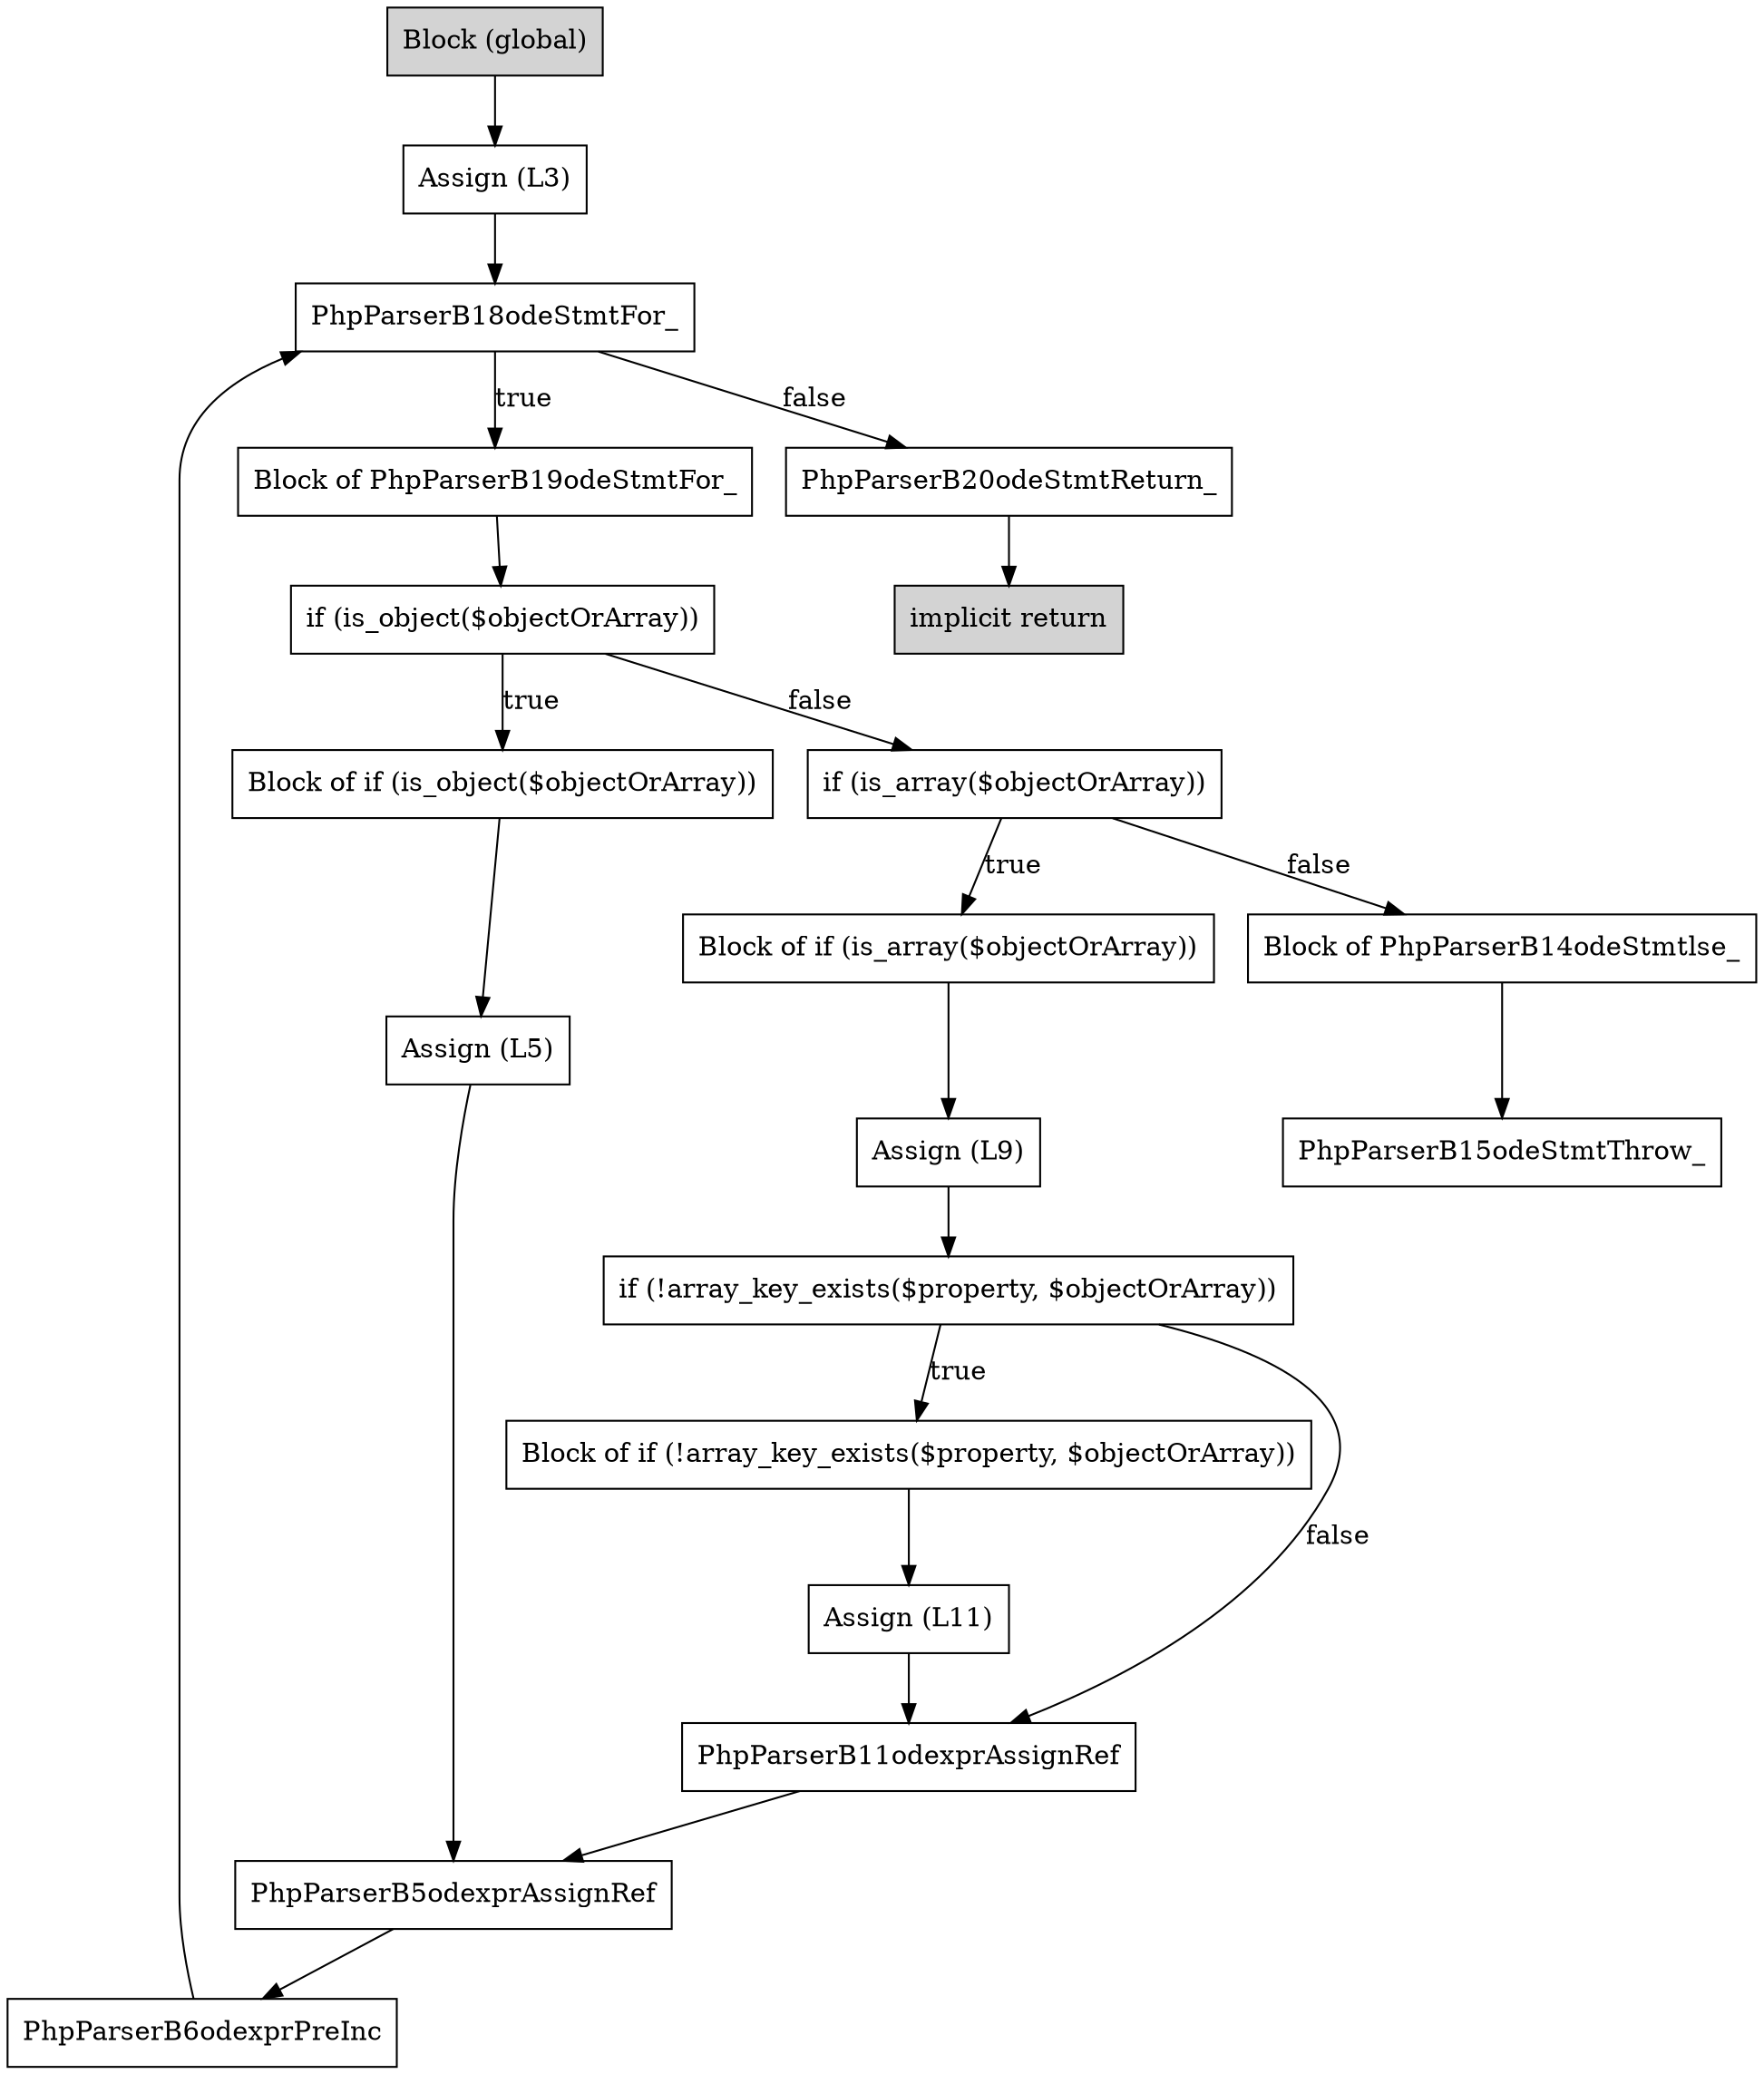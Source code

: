 digraph G {
    B1 [shape=box,label="implicit return",style=filled]
    B2 [shape=box,label="Block (global)",style=filled]
    B2 -> B3
    B4 [shape=box,label="Assign (L5)"]
    B4 -> B5
    B5 [shape=box,label="PhpParser\Node\Expr\AssignRef"]
    B5 -> B6
    B7 [shape=box,label="Block of if (is_object($objectOrArray))"]
    B7 -> B4
    B8 [shape=box,label="Assign (L9)"]
    B8 -> B9
    B9 [shape=box,label="if (!array_key_exists($property, $objectOrArray))"]
    B9 -> B10 [label="true"]
    B9 -> B11 [label="false"]
    B12 [shape=box,label="Assign (L11)"]
    B12 -> B11
    B11 [shape=box,label="PhpParser\Node\Expr\AssignRef"]
    B11 -> B5
    B10 [shape=box,label="Block of if (!array_key_exists($property, $objectOrArray))"]
    B10 -> B12
    B13 [shape=box,label="Block of if (is_array($objectOrArray))"]
    B13 -> B8
    B14 [shape=box,label="Block of PhpParser\Node\Stmt\Else_"]
    B14 -> B15
    B15 [shape=box,label="PhpParser\Node\Stmt\Throw_"]
    B16 [shape=box,label="if (is_object($objectOrArray))"]
    B16 -> B7 [label="true"]
    B16 -> B17 [label="false"]
    B17 [shape=box,label="if (is_array($objectOrArray))"]
    B17 -> B13 [label="true"]
    B17 -> B14 [label="false"]
    B6 [shape=box,label="PhpParser\Node\Expr\PreInc"]
    B6 -> B18
    B19 [shape=box,label="Block of PhpParser\Node\Stmt\For_"]
    B19 -> B16
    B3 [shape=box,label="Assign (L3)"]
    B3 -> B18
    B18 [shape=box,label="PhpParser\Node\Stmt\For_"]
    B18 -> B19 [label="true"]
    B18 -> B20 [label="false"]
    B20 [shape=box,label="PhpParser\Node\Stmt\Return_"]
    B20 -> B1
}